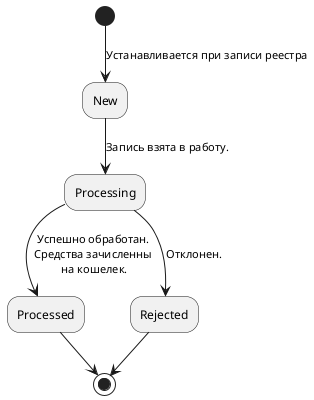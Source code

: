 @startuml
'https://plantuml.com/use-case-diagram

(*) --> [Устанавливается при записи реестра] New
New --> [Запись взята в работу. ] Processing
Processing --> [Успешно обработан.\nСредства зачисленны\n на кошелек.] Processed
Processing --> [Отклонен.] Rejected
Processed --> (*)
Rejected --> (*)
@enduml